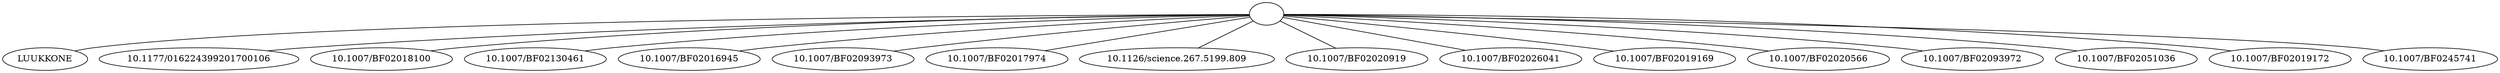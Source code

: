 strict graph mind_map214 {
	"" -- LUUKKONE
	"" -- "10.1177/016224399201700106"
	"" -- "10.1007/BF02018100"
	"" -- "10.1007/BF02130461"
	"" -- "10.1007/BF02016945"
	"" -- "10.1007/BF02093973"
	"" -- "10.1007/BF02017974"
	"" -- "10.1126/science.267.5199.809"
	"" -- "10.1007/BF02020919"
	"" -- "10.1007/BF02026041"
	"" -- "10.1007/BF02019169"
	"" -- "10.1007/BF02020566"
	"" -- "10.1007/BF02093972"
	"" -- "10.1007/BF02051036"
	"" -- "10.1007/BF02019172"
	"" -- "10.1007/BF0245741"
}
